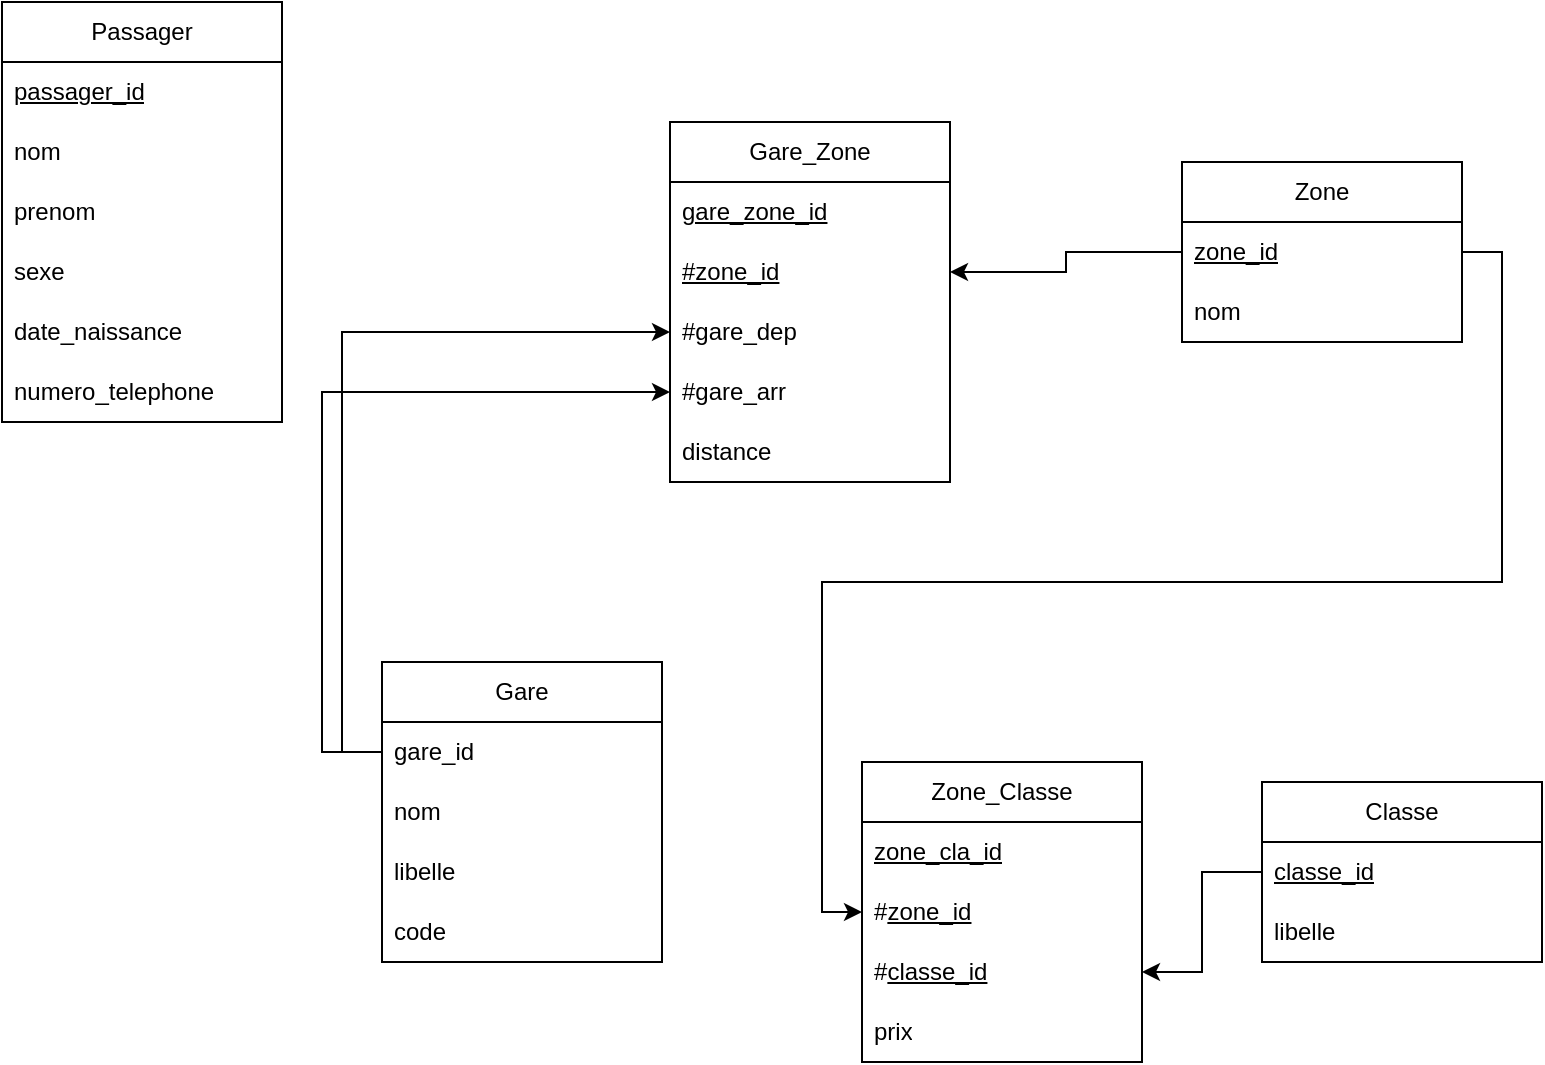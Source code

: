<mxfile version="21.6.8" type="github">
  <diagram name="Page-1" id="hqrFpeuXCbYhNuJjb82N">
    <mxGraphModel dx="880" dy="488" grid="1" gridSize="10" guides="1" tooltips="1" connect="1" arrows="1" fold="1" page="1" pageScale="1" pageWidth="827" pageHeight="1169" math="0" shadow="0">
      <root>
        <mxCell id="0" />
        <mxCell id="1" parent="0" />
        <mxCell id="h_4917UTT71RWHqxtR6Z-1" value="Gare" style="swimlane;fontStyle=0;childLayout=stackLayout;horizontal=1;startSize=30;horizontalStack=0;resizeParent=1;resizeParentMax=0;resizeLast=0;collapsible=1;marginBottom=0;whiteSpace=wrap;html=1;" vertex="1" parent="1">
          <mxGeometry x="270" y="340" width="140" height="150" as="geometry" />
        </mxCell>
        <mxCell id="h_4917UTT71RWHqxtR6Z-2" value="gare_id" style="text;strokeColor=none;fillColor=none;align=left;verticalAlign=middle;spacingLeft=4;spacingRight=4;overflow=hidden;points=[[0,0.5],[1,0.5]];portConstraint=eastwest;rotatable=0;whiteSpace=wrap;html=1;" vertex="1" parent="h_4917UTT71RWHqxtR6Z-1">
          <mxGeometry y="30" width="140" height="30" as="geometry" />
        </mxCell>
        <mxCell id="h_4917UTT71RWHqxtR6Z-3" value="nom" style="text;strokeColor=none;fillColor=none;align=left;verticalAlign=middle;spacingLeft=4;spacingRight=4;overflow=hidden;points=[[0,0.5],[1,0.5]];portConstraint=eastwest;rotatable=0;whiteSpace=wrap;html=1;" vertex="1" parent="h_4917UTT71RWHqxtR6Z-1">
          <mxGeometry y="60" width="140" height="30" as="geometry" />
        </mxCell>
        <mxCell id="h_4917UTT71RWHqxtR6Z-12" value="libelle" style="text;strokeColor=none;fillColor=none;align=left;verticalAlign=middle;spacingLeft=4;spacingRight=4;overflow=hidden;points=[[0,0.5],[1,0.5]];portConstraint=eastwest;rotatable=0;whiteSpace=wrap;html=1;" vertex="1" parent="h_4917UTT71RWHqxtR6Z-1">
          <mxGeometry y="90" width="140" height="30" as="geometry" />
        </mxCell>
        <mxCell id="h_4917UTT71RWHqxtR6Z-4" value="code" style="text;strokeColor=none;fillColor=none;align=left;verticalAlign=middle;spacingLeft=4;spacingRight=4;overflow=hidden;points=[[0,0.5],[1,0.5]];portConstraint=eastwest;rotatable=0;whiteSpace=wrap;html=1;" vertex="1" parent="h_4917UTT71RWHqxtR6Z-1">
          <mxGeometry y="120" width="140" height="30" as="geometry" />
        </mxCell>
        <mxCell id="h_4917UTT71RWHqxtR6Z-5" value="Passager" style="swimlane;fontStyle=0;childLayout=stackLayout;horizontal=1;startSize=30;horizontalStack=0;resizeParent=1;resizeParentMax=0;resizeLast=0;collapsible=1;marginBottom=0;whiteSpace=wrap;html=1;" vertex="1" parent="1">
          <mxGeometry x="80" y="10" width="140" height="210" as="geometry" />
        </mxCell>
        <mxCell id="h_4917UTT71RWHqxtR6Z-6" value="&lt;u&gt;passager_id&lt;br&gt;&lt;/u&gt;" style="text;strokeColor=none;fillColor=none;align=left;verticalAlign=middle;spacingLeft=4;spacingRight=4;overflow=hidden;points=[[0,0.5],[1,0.5]];portConstraint=eastwest;rotatable=0;whiteSpace=wrap;html=1;" vertex="1" parent="h_4917UTT71RWHqxtR6Z-5">
          <mxGeometry y="30" width="140" height="30" as="geometry" />
        </mxCell>
        <mxCell id="h_4917UTT71RWHqxtR6Z-7" value="nom" style="text;strokeColor=none;fillColor=none;align=left;verticalAlign=middle;spacingLeft=4;spacingRight=4;overflow=hidden;points=[[0,0.5],[1,0.5]];portConstraint=eastwest;rotatable=0;whiteSpace=wrap;html=1;" vertex="1" parent="h_4917UTT71RWHqxtR6Z-5">
          <mxGeometry y="60" width="140" height="30" as="geometry" />
        </mxCell>
        <mxCell id="h_4917UTT71RWHqxtR6Z-8" value="prenom" style="text;strokeColor=none;fillColor=none;align=left;verticalAlign=middle;spacingLeft=4;spacingRight=4;overflow=hidden;points=[[0,0.5],[1,0.5]];portConstraint=eastwest;rotatable=0;whiteSpace=wrap;html=1;" vertex="1" parent="h_4917UTT71RWHqxtR6Z-5">
          <mxGeometry y="90" width="140" height="30" as="geometry" />
        </mxCell>
        <mxCell id="h_4917UTT71RWHqxtR6Z-9" value="sexe" style="text;strokeColor=none;fillColor=none;align=left;verticalAlign=middle;spacingLeft=4;spacingRight=4;overflow=hidden;points=[[0,0.5],[1,0.5]];portConstraint=eastwest;rotatable=0;whiteSpace=wrap;html=1;" vertex="1" parent="h_4917UTT71RWHqxtR6Z-5">
          <mxGeometry y="120" width="140" height="30" as="geometry" />
        </mxCell>
        <mxCell id="h_4917UTT71RWHqxtR6Z-10" value="date_naissance" style="text;strokeColor=none;fillColor=none;align=left;verticalAlign=middle;spacingLeft=4;spacingRight=4;overflow=hidden;points=[[0,0.5],[1,0.5]];portConstraint=eastwest;rotatable=0;whiteSpace=wrap;html=1;" vertex="1" parent="h_4917UTT71RWHqxtR6Z-5">
          <mxGeometry y="150" width="140" height="30" as="geometry" />
        </mxCell>
        <mxCell id="h_4917UTT71RWHqxtR6Z-11" value="numero_telephone" style="text;strokeColor=none;fillColor=none;align=left;verticalAlign=middle;spacingLeft=4;spacingRight=4;overflow=hidden;points=[[0,0.5],[1,0.5]];portConstraint=eastwest;rotatable=0;whiteSpace=wrap;html=1;" vertex="1" parent="h_4917UTT71RWHqxtR6Z-5">
          <mxGeometry y="180" width="140" height="30" as="geometry" />
        </mxCell>
        <mxCell id="h_4917UTT71RWHqxtR6Z-13" value="Zone" style="swimlane;fontStyle=0;childLayout=stackLayout;horizontal=1;startSize=30;horizontalStack=0;resizeParent=1;resizeParentMax=0;resizeLast=0;collapsible=1;marginBottom=0;whiteSpace=wrap;html=1;" vertex="1" parent="1">
          <mxGeometry x="670" y="90" width="140" height="90" as="geometry" />
        </mxCell>
        <mxCell id="h_4917UTT71RWHqxtR6Z-14" value="&lt;u&gt;zone_id&lt;/u&gt;" style="text;strokeColor=none;fillColor=none;align=left;verticalAlign=middle;spacingLeft=4;spacingRight=4;overflow=hidden;points=[[0,0.5],[1,0.5]];portConstraint=eastwest;rotatable=0;whiteSpace=wrap;html=1;" vertex="1" parent="h_4917UTT71RWHqxtR6Z-13">
          <mxGeometry y="30" width="140" height="30" as="geometry" />
        </mxCell>
        <mxCell id="h_4917UTT71RWHqxtR6Z-15" value="nom" style="text;strokeColor=none;fillColor=none;align=left;verticalAlign=middle;spacingLeft=4;spacingRight=4;overflow=hidden;points=[[0,0.5],[1,0.5]];portConstraint=eastwest;rotatable=0;whiteSpace=wrap;html=1;" vertex="1" parent="h_4917UTT71RWHqxtR6Z-13">
          <mxGeometry y="60" width="140" height="30" as="geometry" />
        </mxCell>
        <mxCell id="h_4917UTT71RWHqxtR6Z-17" value="Classe" style="swimlane;fontStyle=0;childLayout=stackLayout;horizontal=1;startSize=30;horizontalStack=0;resizeParent=1;resizeParentMax=0;resizeLast=0;collapsible=1;marginBottom=0;whiteSpace=wrap;html=1;" vertex="1" parent="1">
          <mxGeometry x="710" y="400" width="140" height="90" as="geometry" />
        </mxCell>
        <mxCell id="h_4917UTT71RWHqxtR6Z-18" value="&lt;u&gt;classe_id&lt;/u&gt;" style="text;strokeColor=none;fillColor=none;align=left;verticalAlign=middle;spacingLeft=4;spacingRight=4;overflow=hidden;points=[[0,0.5],[1,0.5]];portConstraint=eastwest;rotatable=0;whiteSpace=wrap;html=1;" vertex="1" parent="h_4917UTT71RWHqxtR6Z-17">
          <mxGeometry y="30" width="140" height="30" as="geometry" />
        </mxCell>
        <mxCell id="h_4917UTT71RWHqxtR6Z-19" value="libelle" style="text;strokeColor=none;fillColor=none;align=left;verticalAlign=middle;spacingLeft=4;spacingRight=4;overflow=hidden;points=[[0,0.5],[1,0.5]];portConstraint=eastwest;rotatable=0;whiteSpace=wrap;html=1;" vertex="1" parent="h_4917UTT71RWHqxtR6Z-17">
          <mxGeometry y="60" width="140" height="30" as="geometry" />
        </mxCell>
        <mxCell id="h_4917UTT71RWHqxtR6Z-21" value="Zone_Classe" style="swimlane;fontStyle=0;childLayout=stackLayout;horizontal=1;startSize=30;horizontalStack=0;resizeParent=1;resizeParentMax=0;resizeLast=0;collapsible=1;marginBottom=0;whiteSpace=wrap;html=1;" vertex="1" parent="1">
          <mxGeometry x="510" y="390" width="140" height="150" as="geometry" />
        </mxCell>
        <mxCell id="h_4917UTT71RWHqxtR6Z-22" value="&lt;u&gt;zone_cla_id&lt;/u&gt;" style="text;strokeColor=none;fillColor=none;align=left;verticalAlign=middle;spacingLeft=4;spacingRight=4;overflow=hidden;points=[[0,0.5],[1,0.5]];portConstraint=eastwest;rotatable=0;whiteSpace=wrap;html=1;" vertex="1" parent="h_4917UTT71RWHqxtR6Z-21">
          <mxGeometry y="30" width="140" height="30" as="geometry" />
        </mxCell>
        <mxCell id="h_4917UTT71RWHqxtR6Z-23" value="#&lt;u style=&quot;border-color: var(--border-color);&quot;&gt;zone_id&lt;/u&gt;" style="text;strokeColor=none;fillColor=none;align=left;verticalAlign=middle;spacingLeft=4;spacingRight=4;overflow=hidden;points=[[0,0.5],[1,0.5]];portConstraint=eastwest;rotatable=0;whiteSpace=wrap;html=1;" vertex="1" parent="h_4917UTT71RWHqxtR6Z-21">
          <mxGeometry y="60" width="140" height="30" as="geometry" />
        </mxCell>
        <mxCell id="h_4917UTT71RWHqxtR6Z-24" value="#&lt;u style=&quot;border-color: var(--border-color);&quot;&gt;classe_id&lt;/u&gt;" style="text;strokeColor=none;fillColor=none;align=left;verticalAlign=middle;spacingLeft=4;spacingRight=4;overflow=hidden;points=[[0,0.5],[1,0.5]];portConstraint=eastwest;rotatable=0;whiteSpace=wrap;html=1;" vertex="1" parent="h_4917UTT71RWHqxtR6Z-21">
          <mxGeometry y="90" width="140" height="30" as="geometry" />
        </mxCell>
        <mxCell id="h_4917UTT71RWHqxtR6Z-25" value="prix" style="text;strokeColor=none;fillColor=none;align=left;verticalAlign=middle;spacingLeft=4;spacingRight=4;overflow=hidden;points=[[0,0.5],[1,0.5]];portConstraint=eastwest;rotatable=0;whiteSpace=wrap;html=1;" vertex="1" parent="h_4917UTT71RWHqxtR6Z-21">
          <mxGeometry y="120" width="140" height="30" as="geometry" />
        </mxCell>
        <mxCell id="h_4917UTT71RWHqxtR6Z-26" style="edgeStyle=orthogonalEdgeStyle;rounded=0;orthogonalLoop=1;jettySize=auto;html=1;exitX=1;exitY=0.5;exitDx=0;exitDy=0;entryX=0;entryY=0.5;entryDx=0;entryDy=0;" edge="1" parent="1" source="h_4917UTT71RWHqxtR6Z-14" target="h_4917UTT71RWHqxtR6Z-23">
          <mxGeometry relative="1" as="geometry" />
        </mxCell>
        <mxCell id="h_4917UTT71RWHqxtR6Z-27" style="edgeStyle=orthogonalEdgeStyle;rounded=0;orthogonalLoop=1;jettySize=auto;html=1;exitX=0;exitY=0.5;exitDx=0;exitDy=0;entryX=1;entryY=0.5;entryDx=0;entryDy=0;" edge="1" parent="1" source="h_4917UTT71RWHqxtR6Z-18" target="h_4917UTT71RWHqxtR6Z-24">
          <mxGeometry relative="1" as="geometry" />
        </mxCell>
        <mxCell id="h_4917UTT71RWHqxtR6Z-29" value="Gare_Zone" style="swimlane;fontStyle=0;childLayout=stackLayout;horizontal=1;startSize=30;horizontalStack=0;resizeParent=1;resizeParentMax=0;resizeLast=0;collapsible=1;marginBottom=0;whiteSpace=wrap;html=1;" vertex="1" parent="1">
          <mxGeometry x="414" y="70" width="140" height="180" as="geometry" />
        </mxCell>
        <mxCell id="h_4917UTT71RWHqxtR6Z-30" value="&lt;u&gt;gare_zone_id&lt;/u&gt;" style="text;strokeColor=none;fillColor=none;align=left;verticalAlign=middle;spacingLeft=4;spacingRight=4;overflow=hidden;points=[[0,0.5],[1,0.5]];portConstraint=eastwest;rotatable=0;whiteSpace=wrap;html=1;" vertex="1" parent="h_4917UTT71RWHqxtR6Z-29">
          <mxGeometry y="30" width="140" height="30" as="geometry" />
        </mxCell>
        <mxCell id="h_4917UTT71RWHqxtR6Z-34" value="&lt;u&gt;#zone_id&lt;/u&gt;" style="text;strokeColor=none;fillColor=none;align=left;verticalAlign=middle;spacingLeft=4;spacingRight=4;overflow=hidden;points=[[0,0.5],[1,0.5]];portConstraint=eastwest;rotatable=0;whiteSpace=wrap;html=1;" vertex="1" parent="h_4917UTT71RWHqxtR6Z-29">
          <mxGeometry y="60" width="140" height="30" as="geometry" />
        </mxCell>
        <mxCell id="h_4917UTT71RWHqxtR6Z-31" value="#gare_dep" style="text;strokeColor=none;fillColor=none;align=left;verticalAlign=middle;spacingLeft=4;spacingRight=4;overflow=hidden;points=[[0,0.5],[1,0.5]];portConstraint=eastwest;rotatable=0;whiteSpace=wrap;html=1;" vertex="1" parent="h_4917UTT71RWHqxtR6Z-29">
          <mxGeometry y="90" width="140" height="30" as="geometry" />
        </mxCell>
        <mxCell id="h_4917UTT71RWHqxtR6Z-32" value="#gare_arr" style="text;strokeColor=none;fillColor=none;align=left;verticalAlign=middle;spacingLeft=4;spacingRight=4;overflow=hidden;points=[[0,0.5],[1,0.5]];portConstraint=eastwest;rotatable=0;whiteSpace=wrap;html=1;" vertex="1" parent="h_4917UTT71RWHqxtR6Z-29">
          <mxGeometry y="120" width="140" height="30" as="geometry" />
        </mxCell>
        <mxCell id="h_4917UTT71RWHqxtR6Z-33" value="distance" style="text;strokeColor=none;fillColor=none;align=left;verticalAlign=middle;spacingLeft=4;spacingRight=4;overflow=hidden;points=[[0,0.5],[1,0.5]];portConstraint=eastwest;rotatable=0;whiteSpace=wrap;html=1;" vertex="1" parent="h_4917UTT71RWHqxtR6Z-29">
          <mxGeometry y="150" width="140" height="30" as="geometry" />
        </mxCell>
        <mxCell id="h_4917UTT71RWHqxtR6Z-35" style="edgeStyle=orthogonalEdgeStyle;rounded=0;orthogonalLoop=1;jettySize=auto;html=1;exitX=0;exitY=0.5;exitDx=0;exitDy=0;entryX=1;entryY=0.5;entryDx=0;entryDy=0;" edge="1" parent="1" source="h_4917UTT71RWHqxtR6Z-14" target="h_4917UTT71RWHqxtR6Z-34">
          <mxGeometry relative="1" as="geometry" />
        </mxCell>
        <mxCell id="h_4917UTT71RWHqxtR6Z-36" style="edgeStyle=orthogonalEdgeStyle;rounded=0;orthogonalLoop=1;jettySize=auto;html=1;exitX=0;exitY=0.5;exitDx=0;exitDy=0;entryX=0;entryY=0.5;entryDx=0;entryDy=0;" edge="1" parent="1" source="h_4917UTT71RWHqxtR6Z-2" target="h_4917UTT71RWHqxtR6Z-31">
          <mxGeometry relative="1" as="geometry">
            <Array as="points">
              <mxPoint x="250" y="175" />
            </Array>
          </mxGeometry>
        </mxCell>
        <mxCell id="h_4917UTT71RWHqxtR6Z-37" style="edgeStyle=orthogonalEdgeStyle;rounded=0;orthogonalLoop=1;jettySize=auto;html=1;exitX=0;exitY=0.5;exitDx=0;exitDy=0;entryX=0;entryY=0.5;entryDx=0;entryDy=0;" edge="1" parent="1" source="h_4917UTT71RWHqxtR6Z-2" target="h_4917UTT71RWHqxtR6Z-32">
          <mxGeometry relative="1" as="geometry">
            <Array as="points">
              <mxPoint x="240" y="385" />
              <mxPoint x="240" y="205" />
            </Array>
          </mxGeometry>
        </mxCell>
      </root>
    </mxGraphModel>
  </diagram>
</mxfile>
